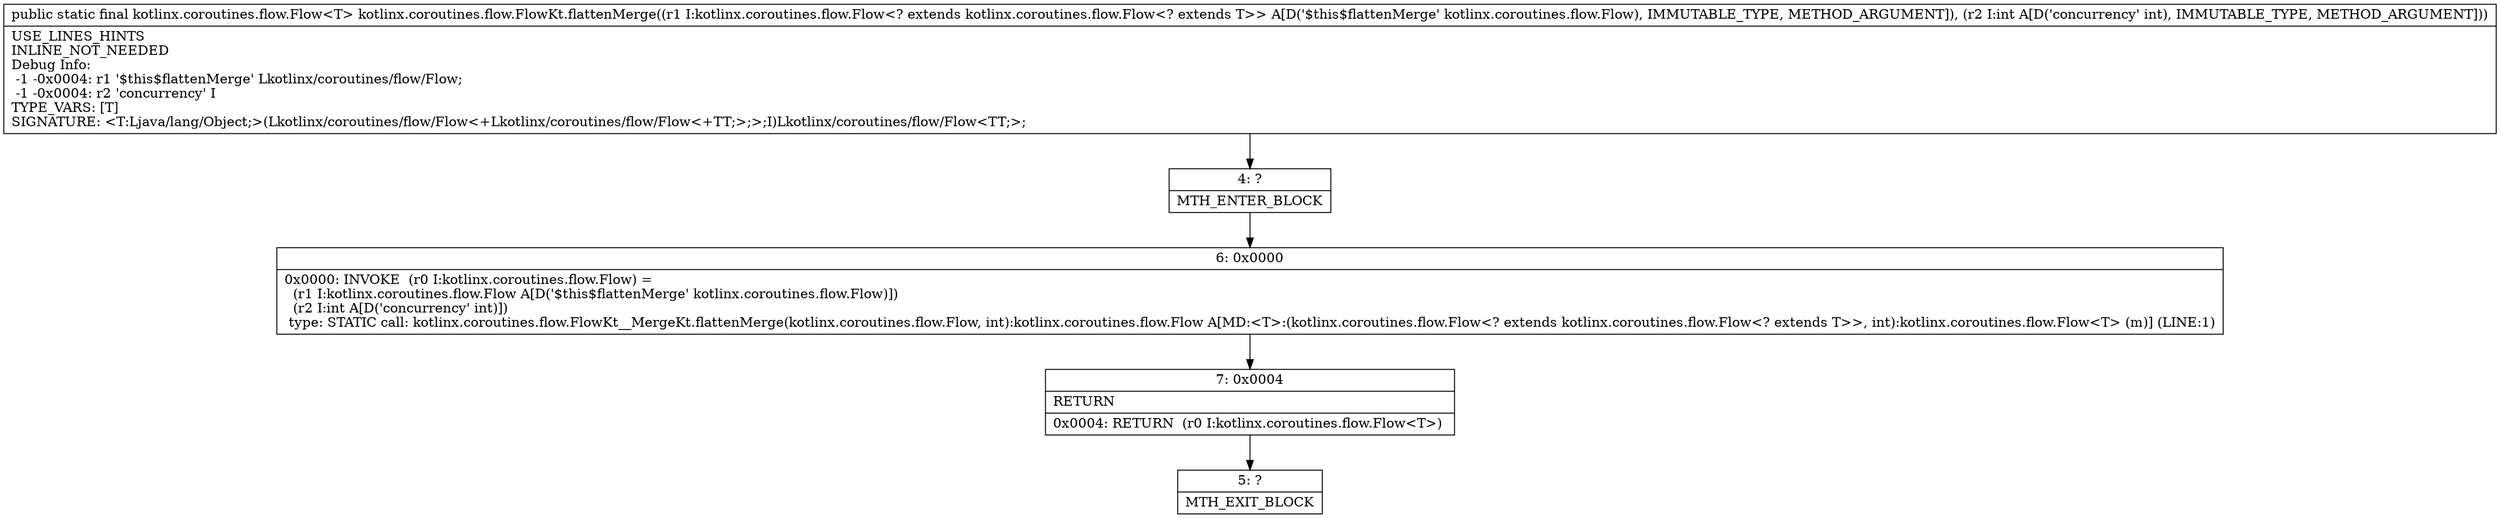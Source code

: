 digraph "CFG forkotlinx.coroutines.flow.FlowKt.flattenMerge(Lkotlinx\/coroutines\/flow\/Flow;I)Lkotlinx\/coroutines\/flow\/Flow;" {
Node_4 [shape=record,label="{4\:\ ?|MTH_ENTER_BLOCK\l}"];
Node_6 [shape=record,label="{6\:\ 0x0000|0x0000: INVOKE  (r0 I:kotlinx.coroutines.flow.Flow) = \l  (r1 I:kotlinx.coroutines.flow.Flow A[D('$this$flattenMerge' kotlinx.coroutines.flow.Flow)])\l  (r2 I:int A[D('concurrency' int)])\l type: STATIC call: kotlinx.coroutines.flow.FlowKt__MergeKt.flattenMerge(kotlinx.coroutines.flow.Flow, int):kotlinx.coroutines.flow.Flow A[MD:\<T\>:(kotlinx.coroutines.flow.Flow\<? extends kotlinx.coroutines.flow.Flow\<? extends T\>\>, int):kotlinx.coroutines.flow.Flow\<T\> (m)] (LINE:1)\l}"];
Node_7 [shape=record,label="{7\:\ 0x0004|RETURN\l|0x0004: RETURN  (r0 I:kotlinx.coroutines.flow.Flow\<T\>) \l}"];
Node_5 [shape=record,label="{5\:\ ?|MTH_EXIT_BLOCK\l}"];
MethodNode[shape=record,label="{public static final kotlinx.coroutines.flow.Flow\<T\> kotlinx.coroutines.flow.FlowKt.flattenMerge((r1 I:kotlinx.coroutines.flow.Flow\<? extends kotlinx.coroutines.flow.Flow\<? extends T\>\> A[D('$this$flattenMerge' kotlinx.coroutines.flow.Flow), IMMUTABLE_TYPE, METHOD_ARGUMENT]), (r2 I:int A[D('concurrency' int), IMMUTABLE_TYPE, METHOD_ARGUMENT]))  | USE_LINES_HINTS\lINLINE_NOT_NEEDED\lDebug Info:\l  \-1 \-0x0004: r1 '$this$flattenMerge' Lkotlinx\/coroutines\/flow\/Flow;\l  \-1 \-0x0004: r2 'concurrency' I\lTYPE_VARS: [T]\lSIGNATURE: \<T:Ljava\/lang\/Object;\>(Lkotlinx\/coroutines\/flow\/Flow\<+Lkotlinx\/coroutines\/flow\/Flow\<+TT;\>;\>;I)Lkotlinx\/coroutines\/flow\/Flow\<TT;\>;\l}"];
MethodNode -> Node_4;Node_4 -> Node_6;
Node_6 -> Node_7;
Node_7 -> Node_5;
}

